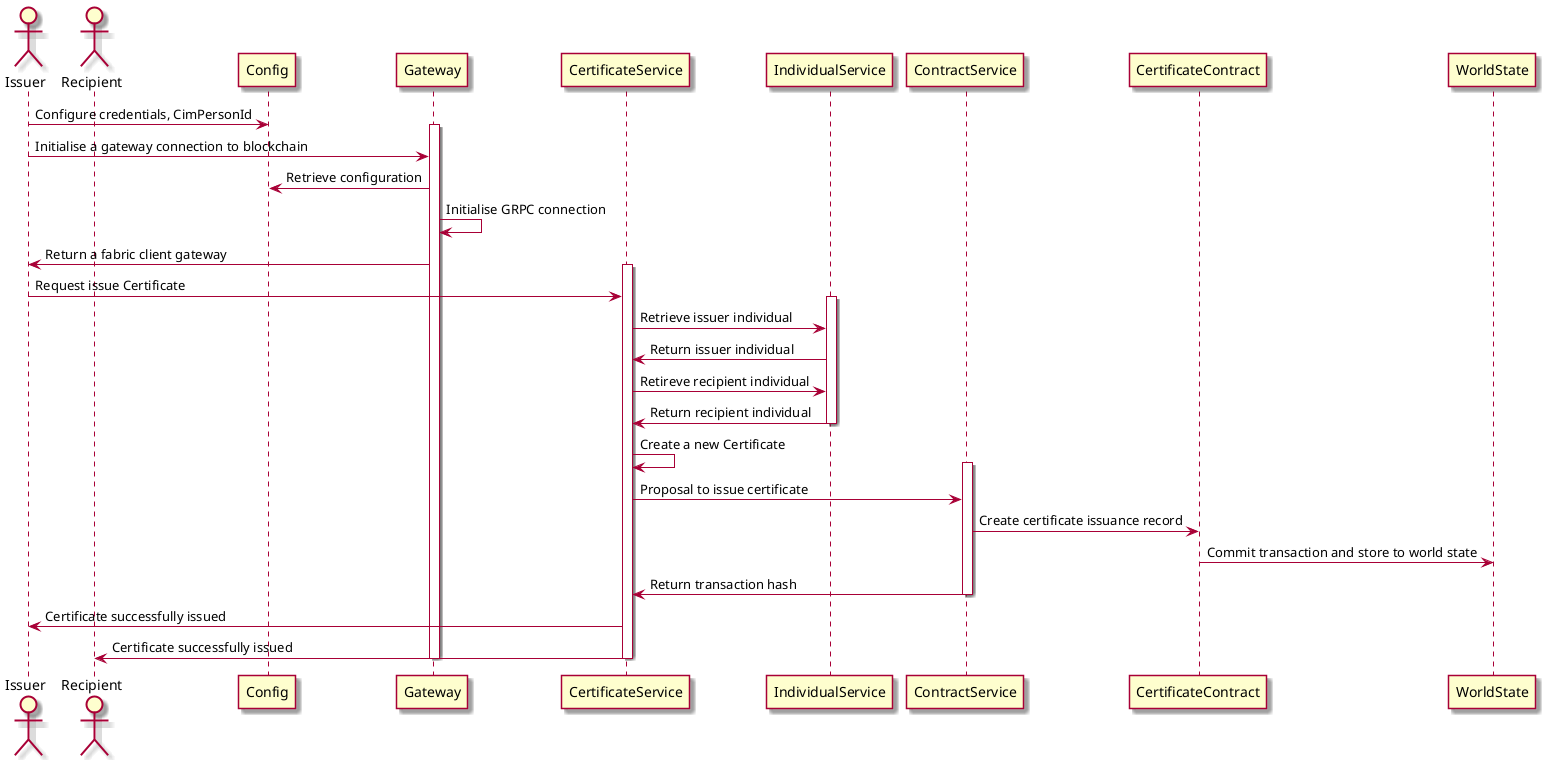 @startuml

skin rose

actor Issuer
actor Recipient
participant Config
participant Gateway
participant CertificateService
participant IndividualService
participant ContractService
participant CertificateContract
participant WorldState

Issuer -> Config: Configure credentials, CimPersonId

activate Gateway
Issuer -> Gateway: Initialise a gateway connection to blockchain
Gateway -> Config: Retrieve configuration
Gateway -> Gateway: Initialise GRPC connection
Gateway -> Issuer: Return a fabric client gateway

activate CertificateService
Issuer -> CertificateService: Request issue Certificate

activate IndividualService
CertificateService -> IndividualService: Retrieve issuer individual
IndividualService -> CertificateService: Return issuer individual
CertificateService -> IndividualService: Retireve recipient individual
IndividualService -> CertificateService: Return recipient individual
deactivate IndividualService

CertificateService -> CertificateService: Create a new Certificate

activate ContractService
CertificateService -> ContractService: Proposal to issue certificate
ContractService -> CertificateContract: Create certificate issuance record
CertificateContract -> WorldState: Commit transaction and store to world state
ContractService -> CertificateService: Return transaction hash
deactivate ContractService

CertificateService -> Issuer: Certificate successfully issued
CertificateService -> Recipient: Certificate successfully issued
deactivate CertificateService  

deactivate Gateway
@enduml